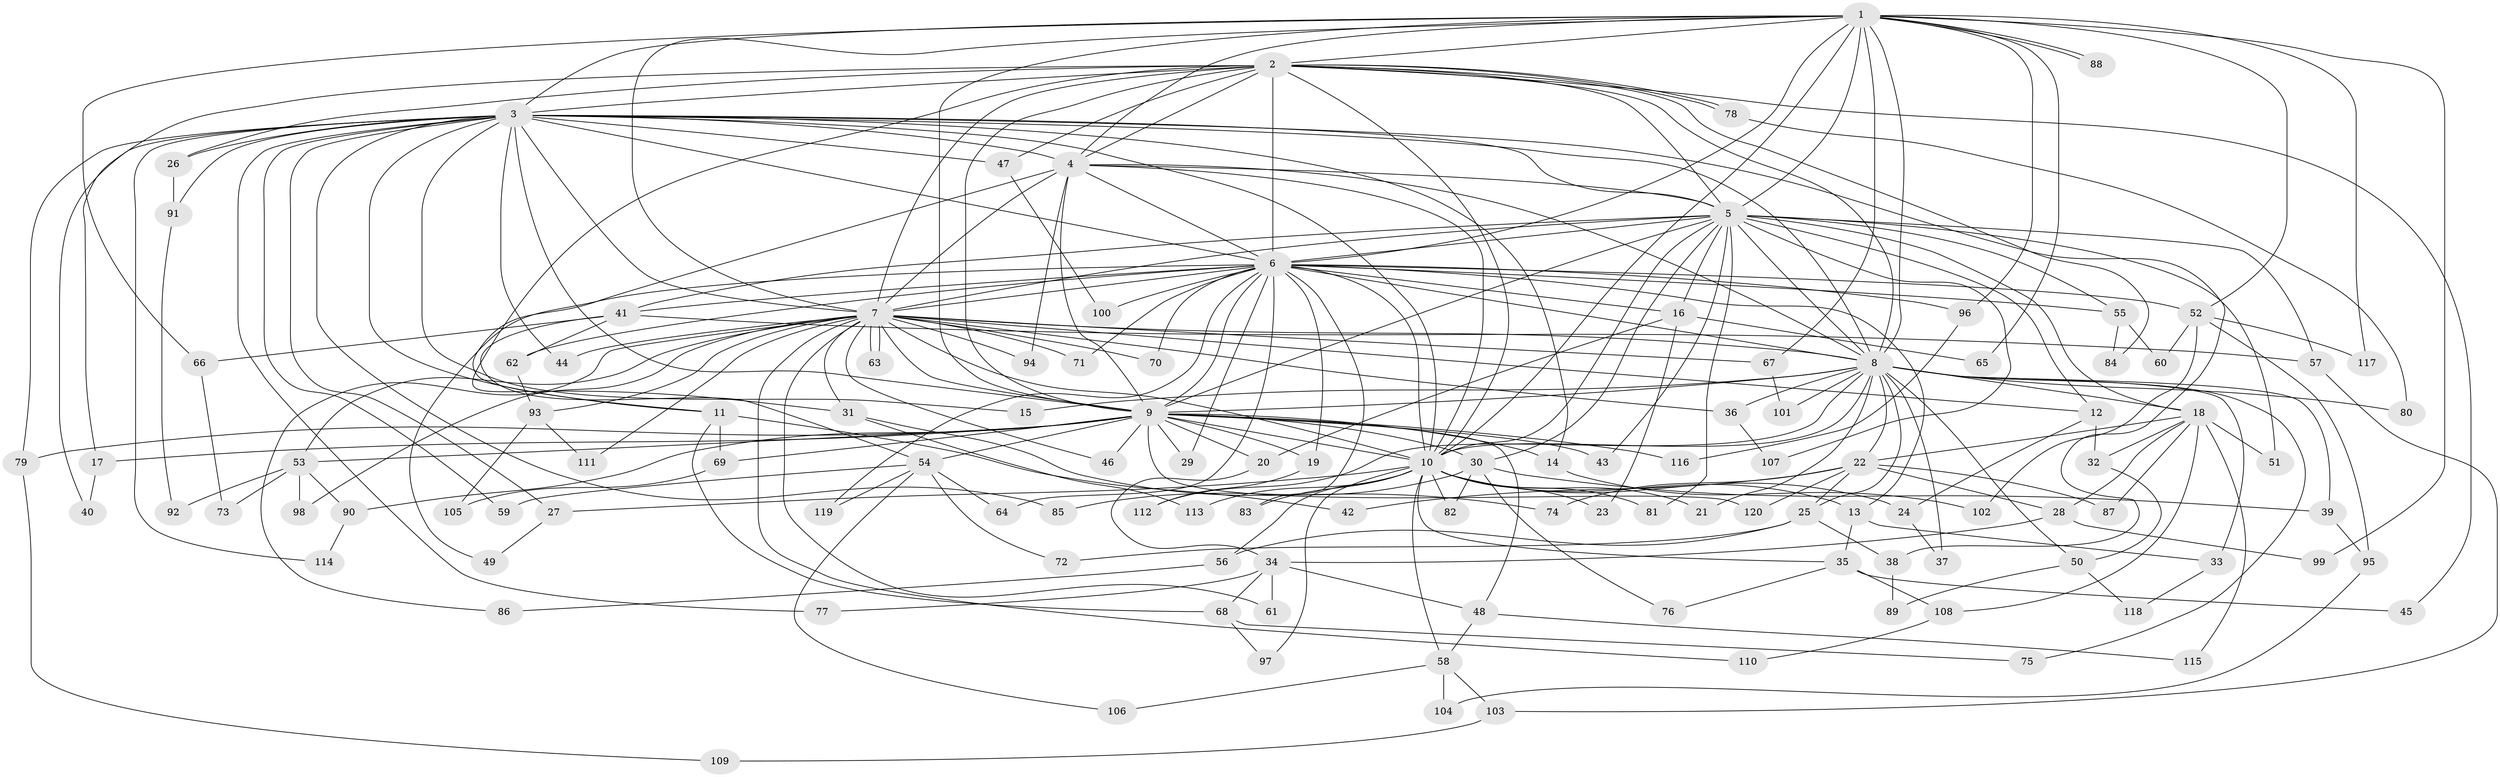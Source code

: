 // Generated by graph-tools (version 1.1) at 2025/11/02/27/25 16:11:01]
// undirected, 120 vertices, 265 edges
graph export_dot {
graph [start="1"]
  node [color=gray90,style=filled];
  1;
  2;
  3;
  4;
  5;
  6;
  7;
  8;
  9;
  10;
  11;
  12;
  13;
  14;
  15;
  16;
  17;
  18;
  19;
  20;
  21;
  22;
  23;
  24;
  25;
  26;
  27;
  28;
  29;
  30;
  31;
  32;
  33;
  34;
  35;
  36;
  37;
  38;
  39;
  40;
  41;
  42;
  43;
  44;
  45;
  46;
  47;
  48;
  49;
  50;
  51;
  52;
  53;
  54;
  55;
  56;
  57;
  58;
  59;
  60;
  61;
  62;
  63;
  64;
  65;
  66;
  67;
  68;
  69;
  70;
  71;
  72;
  73;
  74;
  75;
  76;
  77;
  78;
  79;
  80;
  81;
  82;
  83;
  84;
  85;
  86;
  87;
  88;
  89;
  90;
  91;
  92;
  93;
  94;
  95;
  96;
  97;
  98;
  99;
  100;
  101;
  102;
  103;
  104;
  105;
  106;
  107;
  108;
  109;
  110;
  111;
  112;
  113;
  114;
  115;
  116;
  117;
  118;
  119;
  120;
  1 -- 2;
  1 -- 3;
  1 -- 4;
  1 -- 5;
  1 -- 6;
  1 -- 7;
  1 -- 8;
  1 -- 9;
  1 -- 10;
  1 -- 52;
  1 -- 65;
  1 -- 66;
  1 -- 67;
  1 -- 88;
  1 -- 88;
  1 -- 96;
  1 -- 99;
  1 -- 117;
  2 -- 3;
  2 -- 4;
  2 -- 5;
  2 -- 6;
  2 -- 7;
  2 -- 8;
  2 -- 9;
  2 -- 10;
  2 -- 17;
  2 -- 26;
  2 -- 31;
  2 -- 45;
  2 -- 47;
  2 -- 78;
  2 -- 78;
  2 -- 84;
  3 -- 4;
  3 -- 5;
  3 -- 6;
  3 -- 7;
  3 -- 8;
  3 -- 9;
  3 -- 10;
  3 -- 11;
  3 -- 14;
  3 -- 15;
  3 -- 26;
  3 -- 27;
  3 -- 38;
  3 -- 40;
  3 -- 44;
  3 -- 47;
  3 -- 59;
  3 -- 77;
  3 -- 79;
  3 -- 85;
  3 -- 91;
  3 -- 114;
  4 -- 5;
  4 -- 6;
  4 -- 7;
  4 -- 8;
  4 -- 9;
  4 -- 10;
  4 -- 11;
  4 -- 94;
  5 -- 6;
  5 -- 7;
  5 -- 8;
  5 -- 9;
  5 -- 10;
  5 -- 12;
  5 -- 16;
  5 -- 18;
  5 -- 30;
  5 -- 41;
  5 -- 43;
  5 -- 51;
  5 -- 55;
  5 -- 57;
  5 -- 81;
  5 -- 107;
  6 -- 7;
  6 -- 8;
  6 -- 9;
  6 -- 10;
  6 -- 13;
  6 -- 16;
  6 -- 19;
  6 -- 29;
  6 -- 41;
  6 -- 49;
  6 -- 52;
  6 -- 55;
  6 -- 62;
  6 -- 64;
  6 -- 70;
  6 -- 71;
  6 -- 83;
  6 -- 96;
  6 -- 100;
  6 -- 119;
  7 -- 8;
  7 -- 9;
  7 -- 10;
  7 -- 12;
  7 -- 31;
  7 -- 36;
  7 -- 44;
  7 -- 46;
  7 -- 53;
  7 -- 61;
  7 -- 63;
  7 -- 63;
  7 -- 67;
  7 -- 70;
  7 -- 71;
  7 -- 86;
  7 -- 93;
  7 -- 94;
  7 -- 98;
  7 -- 110;
  7 -- 111;
  8 -- 9;
  8 -- 10;
  8 -- 15;
  8 -- 18;
  8 -- 21;
  8 -- 22;
  8 -- 25;
  8 -- 33;
  8 -- 36;
  8 -- 37;
  8 -- 39;
  8 -- 50;
  8 -- 75;
  8 -- 80;
  8 -- 101;
  8 -- 112;
  9 -- 10;
  9 -- 14;
  9 -- 17;
  9 -- 19;
  9 -- 20;
  9 -- 29;
  9 -- 30;
  9 -- 43;
  9 -- 46;
  9 -- 48;
  9 -- 53;
  9 -- 54;
  9 -- 69;
  9 -- 79;
  9 -- 90;
  9 -- 116;
  9 -- 120;
  10 -- 13;
  10 -- 21;
  10 -- 23;
  10 -- 24;
  10 -- 27;
  10 -- 35;
  10 -- 56;
  10 -- 58;
  10 -- 81;
  10 -- 82;
  10 -- 83;
  10 -- 97;
  10 -- 113;
  11 -- 42;
  11 -- 68;
  11 -- 69;
  12 -- 24;
  12 -- 32;
  13 -- 33;
  13 -- 35;
  14 -- 102;
  16 -- 20;
  16 -- 23;
  16 -- 65;
  17 -- 40;
  18 -- 22;
  18 -- 28;
  18 -- 32;
  18 -- 51;
  18 -- 87;
  18 -- 108;
  18 -- 115;
  19 -- 112;
  20 -- 34;
  22 -- 25;
  22 -- 28;
  22 -- 42;
  22 -- 74;
  22 -- 87;
  22 -- 120;
  24 -- 37;
  25 -- 38;
  25 -- 56;
  25 -- 72;
  26 -- 91;
  27 -- 49;
  28 -- 34;
  28 -- 99;
  30 -- 39;
  30 -- 76;
  30 -- 82;
  30 -- 85;
  31 -- 74;
  31 -- 113;
  32 -- 50;
  33 -- 118;
  34 -- 48;
  34 -- 61;
  34 -- 68;
  34 -- 77;
  35 -- 45;
  35 -- 76;
  35 -- 108;
  36 -- 107;
  38 -- 89;
  39 -- 95;
  41 -- 54;
  41 -- 57;
  41 -- 62;
  41 -- 66;
  47 -- 100;
  48 -- 58;
  48 -- 115;
  50 -- 89;
  50 -- 118;
  52 -- 60;
  52 -- 95;
  52 -- 102;
  52 -- 117;
  53 -- 73;
  53 -- 90;
  53 -- 92;
  53 -- 98;
  54 -- 59;
  54 -- 64;
  54 -- 72;
  54 -- 106;
  54 -- 119;
  55 -- 60;
  55 -- 84;
  56 -- 86;
  57 -- 103;
  58 -- 103;
  58 -- 104;
  58 -- 106;
  62 -- 93;
  66 -- 73;
  67 -- 101;
  68 -- 75;
  68 -- 97;
  69 -- 105;
  78 -- 80;
  79 -- 109;
  90 -- 114;
  91 -- 92;
  93 -- 105;
  93 -- 111;
  95 -- 104;
  96 -- 116;
  103 -- 109;
  108 -- 110;
}
